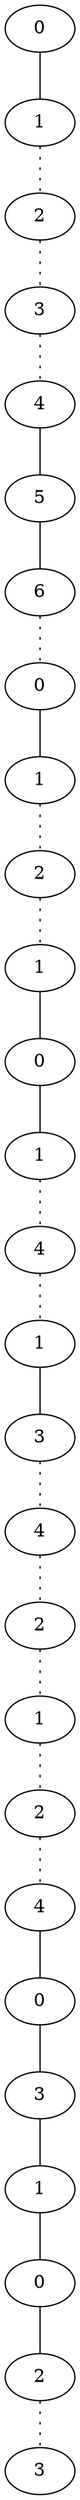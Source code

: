 graph {
a0[label=0];
a1[label=1];
a2[label=2];
a3[label=3];
a4[label=4];
a5[label=5];
a6[label=6];
a7[label=0];
a8[label=1];
a9[label=2];
a10[label=1];
a11[label=0];
a12[label=1];
a13[label=4];
a14[label=1];
a15[label=3];
a16[label=4];
a17[label=2];
a18[label=1];
a19[label=2];
a20[label=4];
a21[label=0];
a22[label=3];
a23[label=1];
a24[label=0];
a25[label=2];
a26[label=3];
a0 -- a1;
a1 -- a2 [style=dotted];
a2 -- a3 [style=dotted];
a3 -- a4 [style=dotted];
a4 -- a5;
a5 -- a6;
a6 -- a7 [style=dotted];
a7 -- a8;
a8 -- a9 [style=dotted];
a9 -- a10 [style=dotted];
a10 -- a11;
a11 -- a12;
a12 -- a13 [style=dotted];
a13 -- a14 [style=dotted];
a14 -- a15;
a15 -- a16 [style=dotted];
a16 -- a17 [style=dotted];
a17 -- a18 [style=dotted];
a18 -- a19 [style=dotted];
a19 -- a20 [style=dotted];
a20 -- a21;
a21 -- a22;
a22 -- a23;
a23 -- a24;
a24 -- a25;
a25 -- a26 [style=dotted];
}
